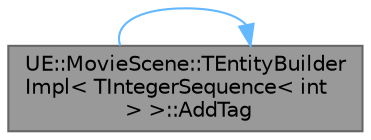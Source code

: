 digraph "UE::MovieScene::TEntityBuilderImpl&lt; TIntegerSequence&lt; int &gt; &gt;::AddTag"
{
 // INTERACTIVE_SVG=YES
 // LATEX_PDF_SIZE
  bgcolor="transparent";
  edge [fontname=Helvetica,fontsize=10,labelfontname=Helvetica,labelfontsize=10];
  node [fontname=Helvetica,fontsize=10,shape=box,height=0.2,width=0.4];
  rankdir="LR";
  Node1 [id="Node000001",label="UE::MovieScene::TEntityBuilder\lImpl\< TIntegerSequence\< int\l \> \>::AddTag",height=0.2,width=0.4,color="gray40", fillcolor="grey60", style="filled", fontcolor="black",tooltip="Add the specified tag to the entity."];
  Node1 -> Node1 [id="edge1_Node000001_Node000001",color="steelblue1",style="solid",tooltip=" "];
}
